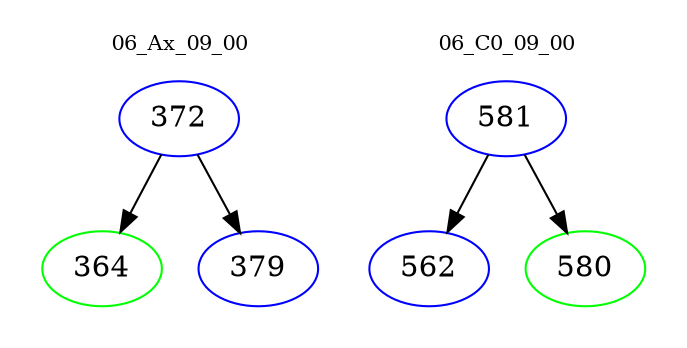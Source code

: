 digraph{
subgraph cluster_0 {
color = white
label = "06_Ax_09_00";
fontsize=10;
T0_372 [label="372", color="blue"]
T0_372 -> T0_364 [color="black"]
T0_364 [label="364", color="green"]
T0_372 -> T0_379 [color="black"]
T0_379 [label="379", color="blue"]
}
subgraph cluster_1 {
color = white
label = "06_C0_09_00";
fontsize=10;
T1_581 [label="581", color="blue"]
T1_581 -> T1_562 [color="black"]
T1_562 [label="562", color="blue"]
T1_581 -> T1_580 [color="black"]
T1_580 [label="580", color="green"]
}
}

